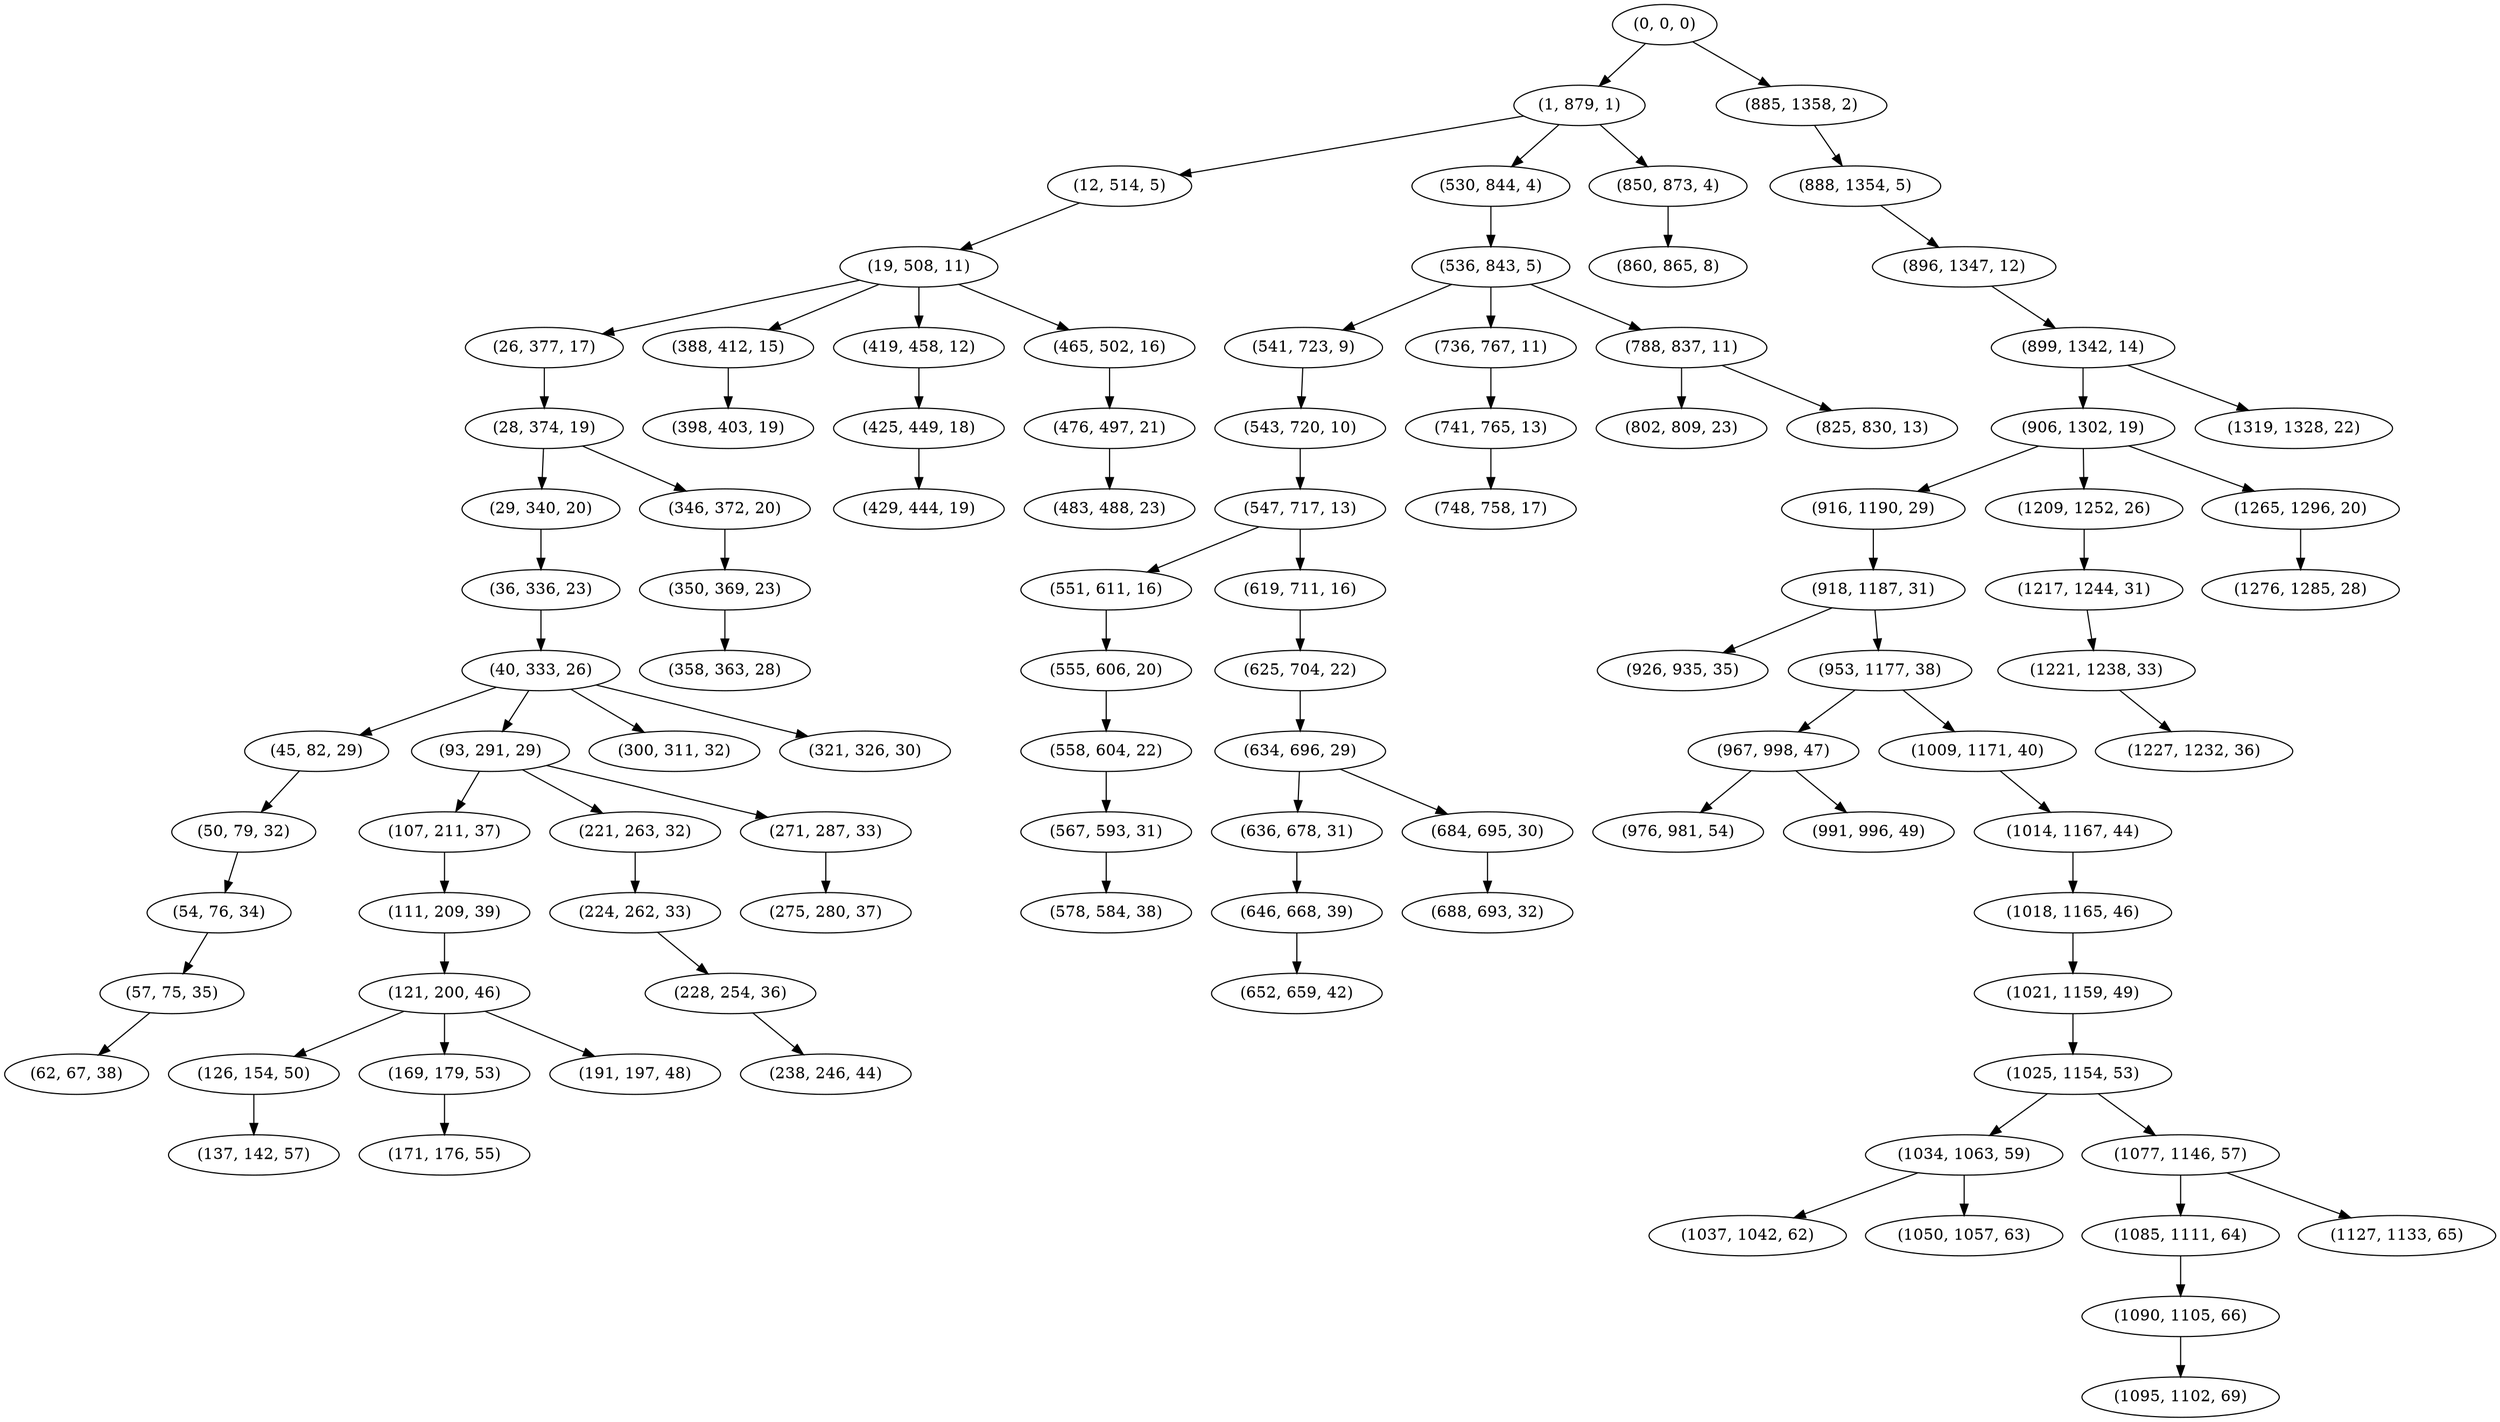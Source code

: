 digraph tree {
    "(0, 0, 0)";
    "(1, 879, 1)";
    "(12, 514, 5)";
    "(19, 508, 11)";
    "(26, 377, 17)";
    "(28, 374, 19)";
    "(29, 340, 20)";
    "(36, 336, 23)";
    "(40, 333, 26)";
    "(45, 82, 29)";
    "(50, 79, 32)";
    "(54, 76, 34)";
    "(57, 75, 35)";
    "(62, 67, 38)";
    "(93, 291, 29)";
    "(107, 211, 37)";
    "(111, 209, 39)";
    "(121, 200, 46)";
    "(126, 154, 50)";
    "(137, 142, 57)";
    "(169, 179, 53)";
    "(171, 176, 55)";
    "(191, 197, 48)";
    "(221, 263, 32)";
    "(224, 262, 33)";
    "(228, 254, 36)";
    "(238, 246, 44)";
    "(271, 287, 33)";
    "(275, 280, 37)";
    "(300, 311, 32)";
    "(321, 326, 30)";
    "(346, 372, 20)";
    "(350, 369, 23)";
    "(358, 363, 28)";
    "(388, 412, 15)";
    "(398, 403, 19)";
    "(419, 458, 12)";
    "(425, 449, 18)";
    "(429, 444, 19)";
    "(465, 502, 16)";
    "(476, 497, 21)";
    "(483, 488, 23)";
    "(530, 844, 4)";
    "(536, 843, 5)";
    "(541, 723, 9)";
    "(543, 720, 10)";
    "(547, 717, 13)";
    "(551, 611, 16)";
    "(555, 606, 20)";
    "(558, 604, 22)";
    "(567, 593, 31)";
    "(578, 584, 38)";
    "(619, 711, 16)";
    "(625, 704, 22)";
    "(634, 696, 29)";
    "(636, 678, 31)";
    "(646, 668, 39)";
    "(652, 659, 42)";
    "(684, 695, 30)";
    "(688, 693, 32)";
    "(736, 767, 11)";
    "(741, 765, 13)";
    "(748, 758, 17)";
    "(788, 837, 11)";
    "(802, 809, 23)";
    "(825, 830, 13)";
    "(850, 873, 4)";
    "(860, 865, 8)";
    "(885, 1358, 2)";
    "(888, 1354, 5)";
    "(896, 1347, 12)";
    "(899, 1342, 14)";
    "(906, 1302, 19)";
    "(916, 1190, 29)";
    "(918, 1187, 31)";
    "(926, 935, 35)";
    "(953, 1177, 38)";
    "(967, 998, 47)";
    "(976, 981, 54)";
    "(991, 996, 49)";
    "(1009, 1171, 40)";
    "(1014, 1167, 44)";
    "(1018, 1165, 46)";
    "(1021, 1159, 49)";
    "(1025, 1154, 53)";
    "(1034, 1063, 59)";
    "(1037, 1042, 62)";
    "(1050, 1057, 63)";
    "(1077, 1146, 57)";
    "(1085, 1111, 64)";
    "(1090, 1105, 66)";
    "(1095, 1102, 69)";
    "(1127, 1133, 65)";
    "(1209, 1252, 26)";
    "(1217, 1244, 31)";
    "(1221, 1238, 33)";
    "(1227, 1232, 36)";
    "(1265, 1296, 20)";
    "(1276, 1285, 28)";
    "(1319, 1328, 22)";
    "(0, 0, 0)" -> "(1, 879, 1)";
    "(0, 0, 0)" -> "(885, 1358, 2)";
    "(1, 879, 1)" -> "(12, 514, 5)";
    "(1, 879, 1)" -> "(530, 844, 4)";
    "(1, 879, 1)" -> "(850, 873, 4)";
    "(12, 514, 5)" -> "(19, 508, 11)";
    "(19, 508, 11)" -> "(26, 377, 17)";
    "(19, 508, 11)" -> "(388, 412, 15)";
    "(19, 508, 11)" -> "(419, 458, 12)";
    "(19, 508, 11)" -> "(465, 502, 16)";
    "(26, 377, 17)" -> "(28, 374, 19)";
    "(28, 374, 19)" -> "(29, 340, 20)";
    "(28, 374, 19)" -> "(346, 372, 20)";
    "(29, 340, 20)" -> "(36, 336, 23)";
    "(36, 336, 23)" -> "(40, 333, 26)";
    "(40, 333, 26)" -> "(45, 82, 29)";
    "(40, 333, 26)" -> "(93, 291, 29)";
    "(40, 333, 26)" -> "(300, 311, 32)";
    "(40, 333, 26)" -> "(321, 326, 30)";
    "(45, 82, 29)" -> "(50, 79, 32)";
    "(50, 79, 32)" -> "(54, 76, 34)";
    "(54, 76, 34)" -> "(57, 75, 35)";
    "(57, 75, 35)" -> "(62, 67, 38)";
    "(93, 291, 29)" -> "(107, 211, 37)";
    "(93, 291, 29)" -> "(221, 263, 32)";
    "(93, 291, 29)" -> "(271, 287, 33)";
    "(107, 211, 37)" -> "(111, 209, 39)";
    "(111, 209, 39)" -> "(121, 200, 46)";
    "(121, 200, 46)" -> "(126, 154, 50)";
    "(121, 200, 46)" -> "(169, 179, 53)";
    "(121, 200, 46)" -> "(191, 197, 48)";
    "(126, 154, 50)" -> "(137, 142, 57)";
    "(169, 179, 53)" -> "(171, 176, 55)";
    "(221, 263, 32)" -> "(224, 262, 33)";
    "(224, 262, 33)" -> "(228, 254, 36)";
    "(228, 254, 36)" -> "(238, 246, 44)";
    "(271, 287, 33)" -> "(275, 280, 37)";
    "(346, 372, 20)" -> "(350, 369, 23)";
    "(350, 369, 23)" -> "(358, 363, 28)";
    "(388, 412, 15)" -> "(398, 403, 19)";
    "(419, 458, 12)" -> "(425, 449, 18)";
    "(425, 449, 18)" -> "(429, 444, 19)";
    "(465, 502, 16)" -> "(476, 497, 21)";
    "(476, 497, 21)" -> "(483, 488, 23)";
    "(530, 844, 4)" -> "(536, 843, 5)";
    "(536, 843, 5)" -> "(541, 723, 9)";
    "(536, 843, 5)" -> "(736, 767, 11)";
    "(536, 843, 5)" -> "(788, 837, 11)";
    "(541, 723, 9)" -> "(543, 720, 10)";
    "(543, 720, 10)" -> "(547, 717, 13)";
    "(547, 717, 13)" -> "(551, 611, 16)";
    "(547, 717, 13)" -> "(619, 711, 16)";
    "(551, 611, 16)" -> "(555, 606, 20)";
    "(555, 606, 20)" -> "(558, 604, 22)";
    "(558, 604, 22)" -> "(567, 593, 31)";
    "(567, 593, 31)" -> "(578, 584, 38)";
    "(619, 711, 16)" -> "(625, 704, 22)";
    "(625, 704, 22)" -> "(634, 696, 29)";
    "(634, 696, 29)" -> "(636, 678, 31)";
    "(634, 696, 29)" -> "(684, 695, 30)";
    "(636, 678, 31)" -> "(646, 668, 39)";
    "(646, 668, 39)" -> "(652, 659, 42)";
    "(684, 695, 30)" -> "(688, 693, 32)";
    "(736, 767, 11)" -> "(741, 765, 13)";
    "(741, 765, 13)" -> "(748, 758, 17)";
    "(788, 837, 11)" -> "(802, 809, 23)";
    "(788, 837, 11)" -> "(825, 830, 13)";
    "(850, 873, 4)" -> "(860, 865, 8)";
    "(885, 1358, 2)" -> "(888, 1354, 5)";
    "(888, 1354, 5)" -> "(896, 1347, 12)";
    "(896, 1347, 12)" -> "(899, 1342, 14)";
    "(899, 1342, 14)" -> "(906, 1302, 19)";
    "(899, 1342, 14)" -> "(1319, 1328, 22)";
    "(906, 1302, 19)" -> "(916, 1190, 29)";
    "(906, 1302, 19)" -> "(1209, 1252, 26)";
    "(906, 1302, 19)" -> "(1265, 1296, 20)";
    "(916, 1190, 29)" -> "(918, 1187, 31)";
    "(918, 1187, 31)" -> "(926, 935, 35)";
    "(918, 1187, 31)" -> "(953, 1177, 38)";
    "(953, 1177, 38)" -> "(967, 998, 47)";
    "(953, 1177, 38)" -> "(1009, 1171, 40)";
    "(967, 998, 47)" -> "(976, 981, 54)";
    "(967, 998, 47)" -> "(991, 996, 49)";
    "(1009, 1171, 40)" -> "(1014, 1167, 44)";
    "(1014, 1167, 44)" -> "(1018, 1165, 46)";
    "(1018, 1165, 46)" -> "(1021, 1159, 49)";
    "(1021, 1159, 49)" -> "(1025, 1154, 53)";
    "(1025, 1154, 53)" -> "(1034, 1063, 59)";
    "(1025, 1154, 53)" -> "(1077, 1146, 57)";
    "(1034, 1063, 59)" -> "(1037, 1042, 62)";
    "(1034, 1063, 59)" -> "(1050, 1057, 63)";
    "(1077, 1146, 57)" -> "(1085, 1111, 64)";
    "(1077, 1146, 57)" -> "(1127, 1133, 65)";
    "(1085, 1111, 64)" -> "(1090, 1105, 66)";
    "(1090, 1105, 66)" -> "(1095, 1102, 69)";
    "(1209, 1252, 26)" -> "(1217, 1244, 31)";
    "(1217, 1244, 31)" -> "(1221, 1238, 33)";
    "(1221, 1238, 33)" -> "(1227, 1232, 36)";
    "(1265, 1296, 20)" -> "(1276, 1285, 28)";
}
